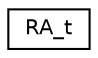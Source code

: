 digraph "Graphical Class Hierarchy"
{
 // LATEX_PDF_SIZE
  edge [fontname="Helvetica",fontsize="10",labelfontname="Helvetica",labelfontsize="10"];
  node [fontname="Helvetica",fontsize="10",shape=record];
  rankdir="LR";
  Node0 [label="RA_t",height=0.2,width=0.4,color="black", fillcolor="white", style="filled",URL="$structRA__t.html",tooltip="eNB template for the Random access information"];
}
